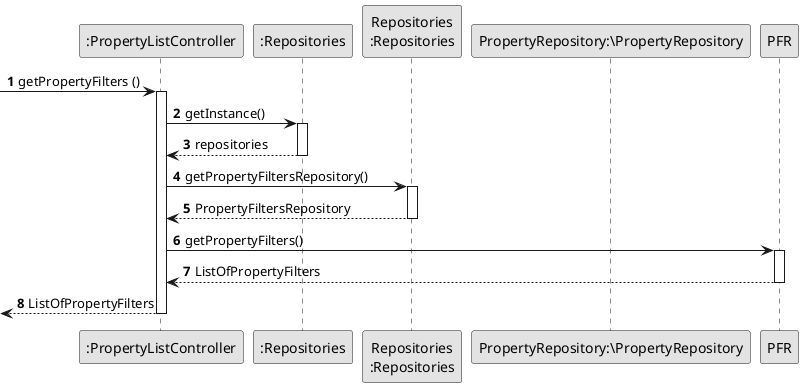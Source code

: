@startuml
'https://plantuml.com/sequence-diagram

skinparam monochrome true
skinparam packageStyle rectangle
skinparam shadowing false

autonumber 1
participant ":PropertyListController" as CTRL
participant ":Repositories" as RepositorySingleton
participant "Repositories\n:Repositories" as PLAT
participant "PropertyRepository:\PropertyRepository" as PR

-> CTRL : getPropertyFilters ()
 activate CTRL


         CTRL -> RepositorySingleton : getInstance()
     activate RepositorySingleton

     RepositorySingleton --> CTRL: repositories
     deactivate RepositorySingleton

     CTRL -> PLAT : getPropertyFiltersRepository()

     activate PLAT

     PLAT --> CTRL: PropertyFiltersRepository
     deactivate PLAT

     CTRL -> PFR : getPropertyFilters()
     activate PFR

     PFR --> CTRL : ListOfPropertyFilters
     deactivate PFR


     <-- CTRL : ListOfPropertyFilters
 deactivate CTRL

@enduml
